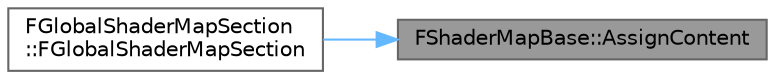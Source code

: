 digraph "FShaderMapBase::AssignContent"
{
 // INTERACTIVE_SVG=YES
 // LATEX_PDF_SIZE
  bgcolor="transparent";
  edge [fontname=Helvetica,fontsize=10,labelfontname=Helvetica,labelfontsize=10];
  node [fontname=Helvetica,fontsize=10,shape=box,height=0.2,width=0.4];
  rankdir="RL";
  Node1 [id="Node000001",label="FShaderMapBase::AssignContent",height=0.2,width=0.4,color="gray40", fillcolor="grey60", style="filled", fontcolor="black",tooltip=" "];
  Node1 -> Node2 [id="edge1_Node000001_Node000002",dir="back",color="steelblue1",style="solid",tooltip=" "];
  Node2 [id="Node000002",label="FGlobalShaderMapSection\l::FGlobalShaderMapSection",height=0.2,width=0.4,color="grey40", fillcolor="white", style="filled",URL="$df/dcd/classFGlobalShaderMapSection.html#a370512ffea89e9b33fe2622655b5cfac",tooltip=" "];
}
